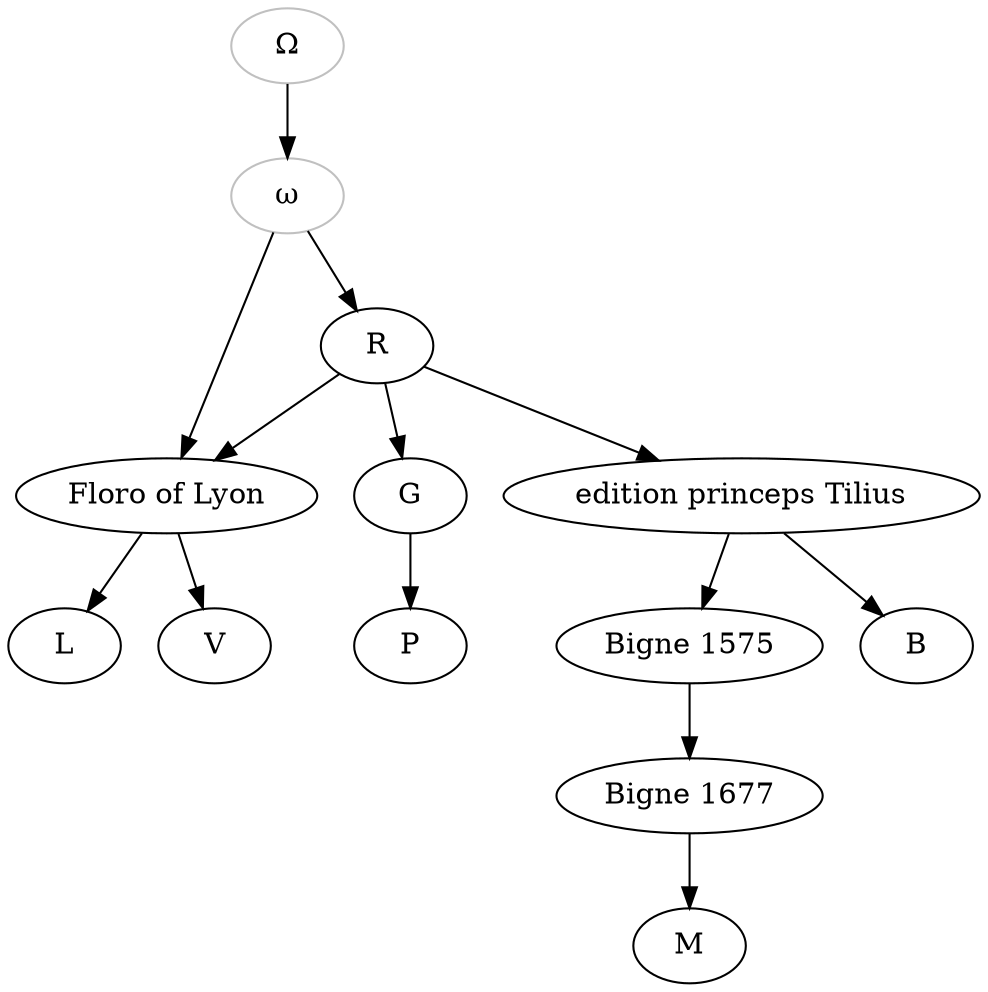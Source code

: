 digraph {

    capitalomega -> omega;
    omega -> R;
    omega-> FloroofLyon;
    R-> FloroofLyon;
    FloroofLyon-> L; 
    FloroofLyon -> V; 
    R-> G;
    G-> P;
    R-> Tilius;
    Tilius-> Bigne;
    Bigne-> Bignebis; 
    Bignebis-> M;
    Tilius-> B;


    capitalomega [color="grey", label="Ω"];
    omega[color="grey", label="ω"]; 
    R[label="R"];
    L[label="L"];
    V[label="V"];
    G[label="G"];
    P[label="P"];
    M[label="M"];
    B[label="B"];
    FloroofLyon[label="Floro of Lyon"];
    Tilius[label="edition princeps Tilius"];
    Bigne[label="Bigne 1575"];
    Bignebis[label="Bigne 1677"];



}


